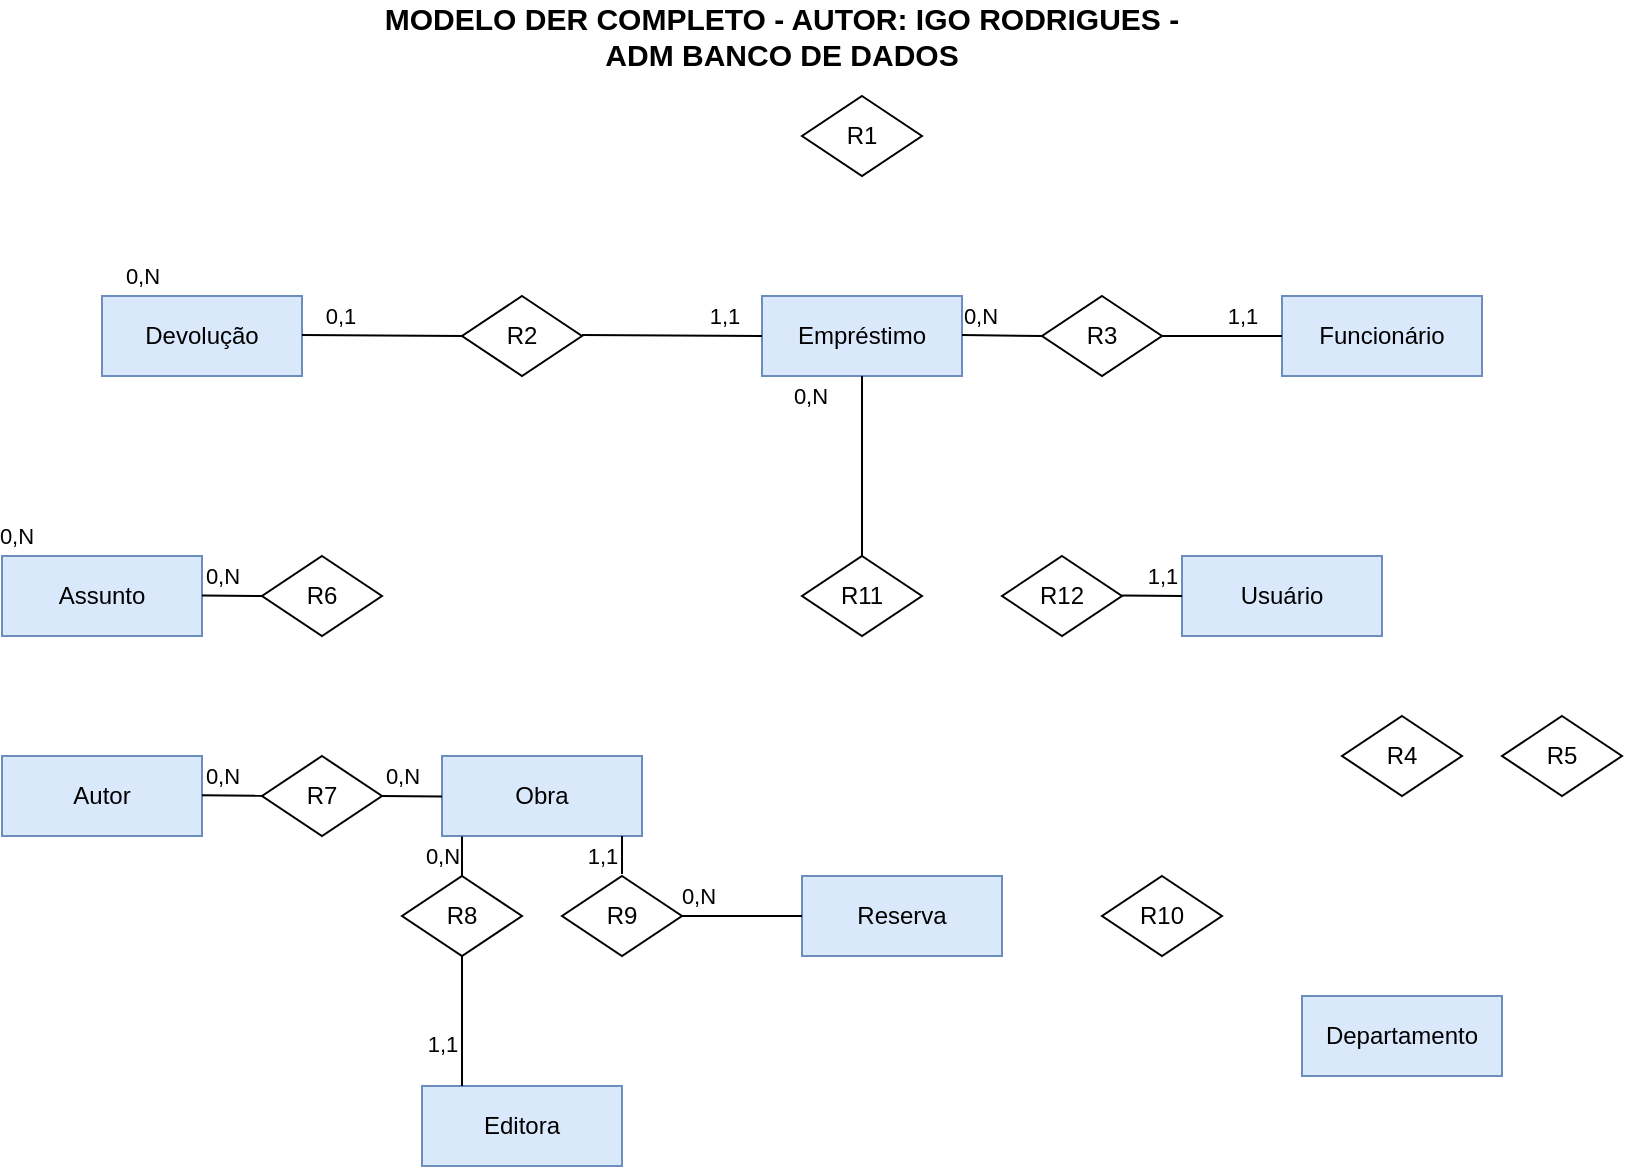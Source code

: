 <mxfile version="13.6.4" type="github">
  <diagram id="sxkPdNLgV4T2of8Bxe0q" name="Página-1">
    <mxGraphModel dx="241" dy="134" grid="1" gridSize="10" guides="1" tooltips="1" connect="1" arrows="1" fold="1" page="1" pageScale="1" pageWidth="827" pageHeight="1169" math="0" shadow="0">
      <root>
        <mxCell id="0" />
        <mxCell id="1" parent="0" />
        <mxCell id="IpgLhtcSPd8iix0qe7gb-1" value="Obra" style="whiteSpace=wrap;html=1;align=center;fillColor=#dae8fc;strokeColor=#6c8ebf;" vertex="1" parent="1">
          <mxGeometry x="230" y="400" width="100" height="40" as="geometry" />
        </mxCell>
        <mxCell id="IpgLhtcSPd8iix0qe7gb-2" value="Devolução" style="whiteSpace=wrap;html=1;align=center;fillColor=#dae8fc;strokeColor=#6c8ebf;" vertex="1" parent="1">
          <mxGeometry x="60" y="170" width="100" height="40" as="geometry" />
        </mxCell>
        <mxCell id="IpgLhtcSPd8iix0qe7gb-3" value="Editora" style="whiteSpace=wrap;html=1;align=center;fillColor=#dae8fc;strokeColor=#6c8ebf;" vertex="1" parent="1">
          <mxGeometry x="220" y="565" width="100" height="40" as="geometry" />
        </mxCell>
        <mxCell id="IpgLhtcSPd8iix0qe7gb-4" value="Empréstimo" style="whiteSpace=wrap;html=1;align=center;fillColor=#dae8fc;strokeColor=#6c8ebf;" vertex="1" parent="1">
          <mxGeometry x="390" y="170" width="100" height="40" as="geometry" />
        </mxCell>
        <mxCell id="IpgLhtcSPd8iix0qe7gb-5" value="Funcionário" style="whiteSpace=wrap;html=1;align=center;fillColor=#dae8fc;strokeColor=#6c8ebf;" vertex="1" parent="1">
          <mxGeometry x="650" y="170" width="100" height="40" as="geometry" />
        </mxCell>
        <mxCell id="IpgLhtcSPd8iix0qe7gb-6" value="Usuário" style="whiteSpace=wrap;html=1;align=center;fillColor=#dae8fc;strokeColor=#6c8ebf;" vertex="1" parent="1">
          <mxGeometry x="600" y="300" width="100" height="40" as="geometry" />
        </mxCell>
        <mxCell id="IpgLhtcSPd8iix0qe7gb-7" value="Reserva" style="whiteSpace=wrap;html=1;align=center;fillColor=#dae8fc;strokeColor=#6c8ebf;" vertex="1" parent="1">
          <mxGeometry x="410" y="460" width="100" height="40" as="geometry" />
        </mxCell>
        <mxCell id="IpgLhtcSPd8iix0qe7gb-8" value="Departamento" style="whiteSpace=wrap;html=1;align=center;fillColor=#dae8fc;strokeColor=#6c8ebf;" vertex="1" parent="1">
          <mxGeometry x="660" y="520" width="100" height="40" as="geometry" />
        </mxCell>
        <mxCell id="IpgLhtcSPd8iix0qe7gb-19" value="Assunto" style="whiteSpace=wrap;html=1;align=center;fillColor=#dae8fc;strokeColor=#6c8ebf;" vertex="1" parent="1">
          <mxGeometry x="10" y="300" width="100" height="40" as="geometry" />
        </mxCell>
        <mxCell id="IpgLhtcSPd8iix0qe7gb-22" value="Autor" style="whiteSpace=wrap;html=1;align=center;fillColor=#dae8fc;strokeColor=#6c8ebf;" vertex="1" parent="1">
          <mxGeometry x="10" y="400" width="100" height="40" as="geometry" />
        </mxCell>
        <mxCell id="IpgLhtcSPd8iix0qe7gb-27" value="MODELO DER COMPLETO - AUTOR: IGO RODRIGUES - &lt;br&gt;ADM BANCO DE DADOS" style="text;html=1;strokeColor=none;fillColor=none;align=center;verticalAlign=middle;whiteSpace=wrap;rounded=0;fontStyle=1;fontSize=15;" vertex="1" parent="1">
          <mxGeometry x="140" y="30" width="520" height="20" as="geometry" />
        </mxCell>
        <mxCell id="IpgLhtcSPd8iix0qe7gb-31" value="R2" style="shape=rhombus;perimeter=rhombusPerimeter;whiteSpace=wrap;html=1;align=center;" vertex="1" parent="1">
          <mxGeometry x="240" y="170" width="60" height="40" as="geometry" />
        </mxCell>
        <mxCell id="IpgLhtcSPd8iix0qe7gb-36" value="R7" style="shape=rhombus;perimeter=rhombusPerimeter;whiteSpace=wrap;html=1;align=center;" vertex="1" parent="1">
          <mxGeometry x="140" y="400" width="60" height="40" as="geometry" />
        </mxCell>
        <mxCell id="IpgLhtcSPd8iix0qe7gb-37" value="R6" style="shape=rhombus;perimeter=rhombusPerimeter;whiteSpace=wrap;html=1;align=center;" vertex="1" parent="1">
          <mxGeometry x="140" y="300" width="60" height="40" as="geometry" />
        </mxCell>
        <mxCell id="IpgLhtcSPd8iix0qe7gb-38" value="R11" style="shape=rhombus;perimeter=rhombusPerimeter;whiteSpace=wrap;html=1;align=center;" vertex="1" parent="1">
          <mxGeometry x="410" y="300" width="60" height="40" as="geometry" />
        </mxCell>
        <mxCell id="IpgLhtcSPd8iix0qe7gb-39" value="R12" style="shape=rhombus;perimeter=rhombusPerimeter;whiteSpace=wrap;html=1;align=center;" vertex="1" parent="1">
          <mxGeometry x="510" y="300" width="60" height="40" as="geometry" />
        </mxCell>
        <mxCell id="IpgLhtcSPd8iix0qe7gb-40" value="R4" style="shape=rhombus;perimeter=rhombusPerimeter;whiteSpace=wrap;html=1;align=center;" vertex="1" parent="1">
          <mxGeometry x="680" y="380" width="60" height="40" as="geometry" />
        </mxCell>
        <mxCell id="IpgLhtcSPd8iix0qe7gb-41" value="R5" style="shape=rhombus;perimeter=rhombusPerimeter;whiteSpace=wrap;html=1;align=center;" vertex="1" parent="1">
          <mxGeometry x="760" y="380" width="60" height="40" as="geometry" />
        </mxCell>
        <mxCell id="IpgLhtcSPd8iix0qe7gb-42" value="R10" style="shape=rhombus;perimeter=rhombusPerimeter;whiteSpace=wrap;html=1;align=center;" vertex="1" parent="1">
          <mxGeometry x="560" y="460" width="60" height="40" as="geometry" />
        </mxCell>
        <mxCell id="IpgLhtcSPd8iix0qe7gb-43" value="R8" style="shape=rhombus;perimeter=rhombusPerimeter;whiteSpace=wrap;html=1;align=center;" vertex="1" parent="1">
          <mxGeometry x="210" y="460" width="60" height="40" as="geometry" />
        </mxCell>
        <mxCell id="IpgLhtcSPd8iix0qe7gb-44" value="R9" style="shape=rhombus;perimeter=rhombusPerimeter;whiteSpace=wrap;html=1;align=center;" vertex="1" parent="1">
          <mxGeometry x="290" y="460" width="60" height="40" as="geometry" />
        </mxCell>
        <mxCell id="IpgLhtcSPd8iix0qe7gb-45" value="R3" style="shape=rhombus;perimeter=rhombusPerimeter;whiteSpace=wrap;html=1;align=center;" vertex="1" parent="1">
          <mxGeometry x="530" y="170" width="60" height="40" as="geometry" />
        </mxCell>
        <mxCell id="IpgLhtcSPd8iix0qe7gb-46" value="R1" style="shape=rhombus;perimeter=rhombusPerimeter;whiteSpace=wrap;html=1;align=center;" vertex="1" parent="1">
          <mxGeometry x="410" y="70" width="60" height="40" as="geometry" />
        </mxCell>
        <mxCell id="IpgLhtcSPd8iix0qe7gb-48" value="" style="endArrow=none;html=1;rounded=0;" edge="1" parent="1">
          <mxGeometry relative="1" as="geometry">
            <mxPoint x="160" y="189.5" as="sourcePoint" />
            <mxPoint x="240" y="190" as="targetPoint" />
          </mxGeometry>
        </mxCell>
        <mxCell id="IpgLhtcSPd8iix0qe7gb-49" value="0,1" style="edgeLabel;html=1;align=center;verticalAlign=middle;resizable=0;points=[];" vertex="1" connectable="0" parent="IpgLhtcSPd8iix0qe7gb-48">
          <mxGeometry x="-0.475" y="2" relative="1" as="geometry">
            <mxPoint x="-2" y="-8" as="offset" />
          </mxGeometry>
        </mxCell>
        <mxCell id="IpgLhtcSPd8iix0qe7gb-52" value="0,N" style="edgeLabel;html=1;align=center;verticalAlign=middle;resizable=0;points=[];" vertex="1" connectable="0" parent="IpgLhtcSPd8iix0qe7gb-48">
          <mxGeometry x="-0.475" y="2" relative="1" as="geometry">
            <mxPoint x="-101.01" y="-27.63" as="offset" />
          </mxGeometry>
        </mxCell>
        <mxCell id="IpgLhtcSPd8iix0qe7gb-50" value="" style="endArrow=none;html=1;rounded=0;" edge="1" parent="1">
          <mxGeometry relative="1" as="geometry">
            <mxPoint x="300" y="189.5" as="sourcePoint" />
            <mxPoint x="380" y="190" as="targetPoint" />
            <Array as="points">
              <mxPoint x="390" y="190" />
            </Array>
          </mxGeometry>
        </mxCell>
        <mxCell id="IpgLhtcSPd8iix0qe7gb-51" value="1,1" style="edgeLabel;html=1;align=center;verticalAlign=middle;resizable=0;points=[];" vertex="1" connectable="0" parent="IpgLhtcSPd8iix0qe7gb-50">
          <mxGeometry x="-0.475" y="2" relative="1" as="geometry">
            <mxPoint x="43.99" y="-8" as="offset" />
          </mxGeometry>
        </mxCell>
        <mxCell id="IpgLhtcSPd8iix0qe7gb-55" value="" style="endArrow=none;html=1;rounded=0;" edge="1" parent="1">
          <mxGeometry relative="1" as="geometry">
            <mxPoint x="490" y="189.5" as="sourcePoint" />
            <mxPoint x="530" y="190" as="targetPoint" />
          </mxGeometry>
        </mxCell>
        <mxCell id="IpgLhtcSPd8iix0qe7gb-56" value="0,N" style="edgeLabel;html=1;align=center;verticalAlign=middle;resizable=0;points=[];" vertex="1" connectable="0" parent="IpgLhtcSPd8iix0qe7gb-55">
          <mxGeometry x="-0.475" y="2" relative="1" as="geometry">
            <mxPoint x="-2" y="-8" as="offset" />
          </mxGeometry>
        </mxCell>
        <mxCell id="IpgLhtcSPd8iix0qe7gb-58" value="" style="endArrow=none;html=1;rounded=0;entryX=0;entryY=0.5;entryDx=0;entryDy=0;exitX=1;exitY=0.5;exitDx=0;exitDy=0;" edge="1" parent="1" source="IpgLhtcSPd8iix0qe7gb-45" target="IpgLhtcSPd8iix0qe7gb-5">
          <mxGeometry relative="1" as="geometry">
            <mxPoint x="500" y="199.5" as="sourcePoint" />
            <mxPoint x="540" y="200" as="targetPoint" />
          </mxGeometry>
        </mxCell>
        <mxCell id="IpgLhtcSPd8iix0qe7gb-59" value="1,1" style="edgeLabel;html=1;align=center;verticalAlign=middle;resizable=0;points=[];" vertex="1" connectable="0" parent="IpgLhtcSPd8iix0qe7gb-58">
          <mxGeometry x="-0.475" y="2" relative="1" as="geometry">
            <mxPoint x="24" y="-8" as="offset" />
          </mxGeometry>
        </mxCell>
        <mxCell id="IpgLhtcSPd8iix0qe7gb-63" value="" style="endArrow=none;html=1;rounded=0;exitX=1;exitY=0.5;exitDx=0;exitDy=0;" edge="1" parent="1">
          <mxGeometry relative="1" as="geometry">
            <mxPoint x="570" y="319.8" as="sourcePoint" />
            <mxPoint x="600" y="320" as="targetPoint" />
          </mxGeometry>
        </mxCell>
        <mxCell id="IpgLhtcSPd8iix0qe7gb-64" value="1,1" style="edgeLabel;html=1;align=center;verticalAlign=middle;resizable=0;points=[];" vertex="1" connectable="0" parent="IpgLhtcSPd8iix0qe7gb-63">
          <mxGeometry x="-0.475" y="2" relative="1" as="geometry">
            <mxPoint x="11.99" y="-8" as="offset" />
          </mxGeometry>
        </mxCell>
        <mxCell id="IpgLhtcSPd8iix0qe7gb-65" value="" style="endArrow=none;html=1;rounded=0;exitX=0.5;exitY=1;exitDx=0;exitDy=0;" edge="1" parent="1" source="IpgLhtcSPd8iix0qe7gb-4" target="IpgLhtcSPd8iix0qe7gb-38">
          <mxGeometry relative="1" as="geometry">
            <mxPoint x="440" y="220" as="sourcePoint" />
            <mxPoint x="480" y="220.5" as="targetPoint" />
          </mxGeometry>
        </mxCell>
        <mxCell id="IpgLhtcSPd8iix0qe7gb-66" value="0,N" style="edgeLabel;html=1;align=center;verticalAlign=middle;resizable=0;points=[];" vertex="1" connectable="0" parent="IpgLhtcSPd8iix0qe7gb-65">
          <mxGeometry x="-0.475" y="2" relative="1" as="geometry">
            <mxPoint x="-28" y="-13.6" as="offset" />
          </mxGeometry>
        </mxCell>
        <mxCell id="IpgLhtcSPd8iix0qe7gb-67" value="" style="endArrow=none;html=1;rounded=0;" edge="1" parent="1">
          <mxGeometry relative="1" as="geometry">
            <mxPoint x="110" y="319.75" as="sourcePoint" />
            <mxPoint x="140" y="320" as="targetPoint" />
          </mxGeometry>
        </mxCell>
        <mxCell id="IpgLhtcSPd8iix0qe7gb-68" value="0,N" style="edgeLabel;html=1;align=center;verticalAlign=middle;resizable=0;points=[];" vertex="1" connectable="0" parent="IpgLhtcSPd8iix0qe7gb-67">
          <mxGeometry x="-0.475" y="2" relative="1" as="geometry">
            <mxPoint x="1.98" y="-8" as="offset" />
          </mxGeometry>
        </mxCell>
        <mxCell id="IpgLhtcSPd8iix0qe7gb-69" value="0,N" style="edgeLabel;html=1;align=center;verticalAlign=middle;resizable=0;points=[];" vertex="1" connectable="0" parent="IpgLhtcSPd8iix0qe7gb-67">
          <mxGeometry x="-0.475" y="2" relative="1" as="geometry">
            <mxPoint x="-101.01" y="-27.63" as="offset" />
          </mxGeometry>
        </mxCell>
        <mxCell id="IpgLhtcSPd8iix0qe7gb-70" value="" style="endArrow=none;html=1;rounded=0;" edge="1" parent="1">
          <mxGeometry relative="1" as="geometry">
            <mxPoint x="110" y="419.6" as="sourcePoint" />
            <mxPoint x="140" y="419.85" as="targetPoint" />
          </mxGeometry>
        </mxCell>
        <mxCell id="IpgLhtcSPd8iix0qe7gb-71" value="0,N" style="edgeLabel;html=1;align=center;verticalAlign=middle;resizable=0;points=[];" vertex="1" connectable="0" parent="IpgLhtcSPd8iix0qe7gb-70">
          <mxGeometry x="-0.475" y="2" relative="1" as="geometry">
            <mxPoint x="1.98" y="-8" as="offset" />
          </mxGeometry>
        </mxCell>
        <mxCell id="IpgLhtcSPd8iix0qe7gb-73" value="" style="endArrow=none;html=1;rounded=0;" edge="1" parent="1">
          <mxGeometry relative="1" as="geometry">
            <mxPoint x="200" y="420" as="sourcePoint" />
            <mxPoint x="230" y="420.25" as="targetPoint" />
          </mxGeometry>
        </mxCell>
        <mxCell id="IpgLhtcSPd8iix0qe7gb-74" value="0,N" style="edgeLabel;html=1;align=center;verticalAlign=middle;resizable=0;points=[];" vertex="1" connectable="0" parent="IpgLhtcSPd8iix0qe7gb-73">
          <mxGeometry x="-0.475" y="2" relative="1" as="geometry">
            <mxPoint x="1.98" y="-8" as="offset" />
          </mxGeometry>
        </mxCell>
        <mxCell id="IpgLhtcSPd8iix0qe7gb-76" value="" style="endArrow=none;html=1;rounded=0;" edge="1" parent="1" source="IpgLhtcSPd8iix0qe7gb-43">
          <mxGeometry relative="1" as="geometry">
            <mxPoint x="210" y="440" as="sourcePoint" />
            <mxPoint x="240" y="440.25" as="targetPoint" />
          </mxGeometry>
        </mxCell>
        <mxCell id="IpgLhtcSPd8iix0qe7gb-77" value="0,N" style="edgeLabel;html=1;align=center;verticalAlign=middle;resizable=0;points=[];" vertex="1" connectable="0" parent="IpgLhtcSPd8iix0qe7gb-76">
          <mxGeometry x="-0.475" y="2" relative="1" as="geometry">
            <mxPoint x="-8" y="-4.8" as="offset" />
          </mxGeometry>
        </mxCell>
        <mxCell id="IpgLhtcSPd8iix0qe7gb-78" value="" style="endArrow=none;html=1;rounded=0;" edge="1" parent="1">
          <mxGeometry relative="1" as="geometry">
            <mxPoint x="320" y="459" as="sourcePoint" />
            <mxPoint x="320" y="440" as="targetPoint" />
          </mxGeometry>
        </mxCell>
        <mxCell id="IpgLhtcSPd8iix0qe7gb-79" value="1,1" style="edgeLabel;html=1;align=center;verticalAlign=middle;resizable=0;points=[];" vertex="1" connectable="0" parent="IpgLhtcSPd8iix0qe7gb-78">
          <mxGeometry x="-0.475" y="2" relative="1" as="geometry">
            <mxPoint x="-8" y="-4.2" as="offset" />
          </mxGeometry>
        </mxCell>
        <mxCell id="IpgLhtcSPd8iix0qe7gb-80" value="" style="endArrow=none;html=1;rounded=0;entryX=0.5;entryY=1;entryDx=0;entryDy=0;" edge="1" parent="1" target="IpgLhtcSPd8iix0qe7gb-43">
          <mxGeometry relative="1" as="geometry">
            <mxPoint x="240" y="565" as="sourcePoint" />
            <mxPoint x="240" y="506" as="targetPoint" />
          </mxGeometry>
        </mxCell>
        <mxCell id="IpgLhtcSPd8iix0qe7gb-81" value="1,1" style="edgeLabel;html=1;align=center;verticalAlign=middle;resizable=0;points=[];" vertex="1" connectable="0" parent="IpgLhtcSPd8iix0qe7gb-80">
          <mxGeometry x="-0.475" y="2" relative="1" as="geometry">
            <mxPoint x="-8" y="-4.2" as="offset" />
          </mxGeometry>
        </mxCell>
        <mxCell id="IpgLhtcSPd8iix0qe7gb-82" value="" style="endArrow=none;html=1;rounded=0;entryX=0;entryY=0.5;entryDx=0;entryDy=0;exitX=1;exitY=0.5;exitDx=0;exitDy=0;" edge="1" parent="1" source="IpgLhtcSPd8iix0qe7gb-44" target="IpgLhtcSPd8iix0qe7gb-7">
          <mxGeometry relative="1" as="geometry">
            <mxPoint x="353" y="480" as="sourcePoint" />
            <mxPoint x="360" y="470.13" as="targetPoint" />
          </mxGeometry>
        </mxCell>
        <mxCell id="IpgLhtcSPd8iix0qe7gb-83" value="0,N" style="edgeLabel;html=1;align=center;verticalAlign=middle;resizable=0;points=[];" vertex="1" connectable="0" parent="IpgLhtcSPd8iix0qe7gb-82">
          <mxGeometry x="-0.475" y="2" relative="1" as="geometry">
            <mxPoint x="-8" y="-8" as="offset" />
          </mxGeometry>
        </mxCell>
      </root>
    </mxGraphModel>
  </diagram>
</mxfile>
